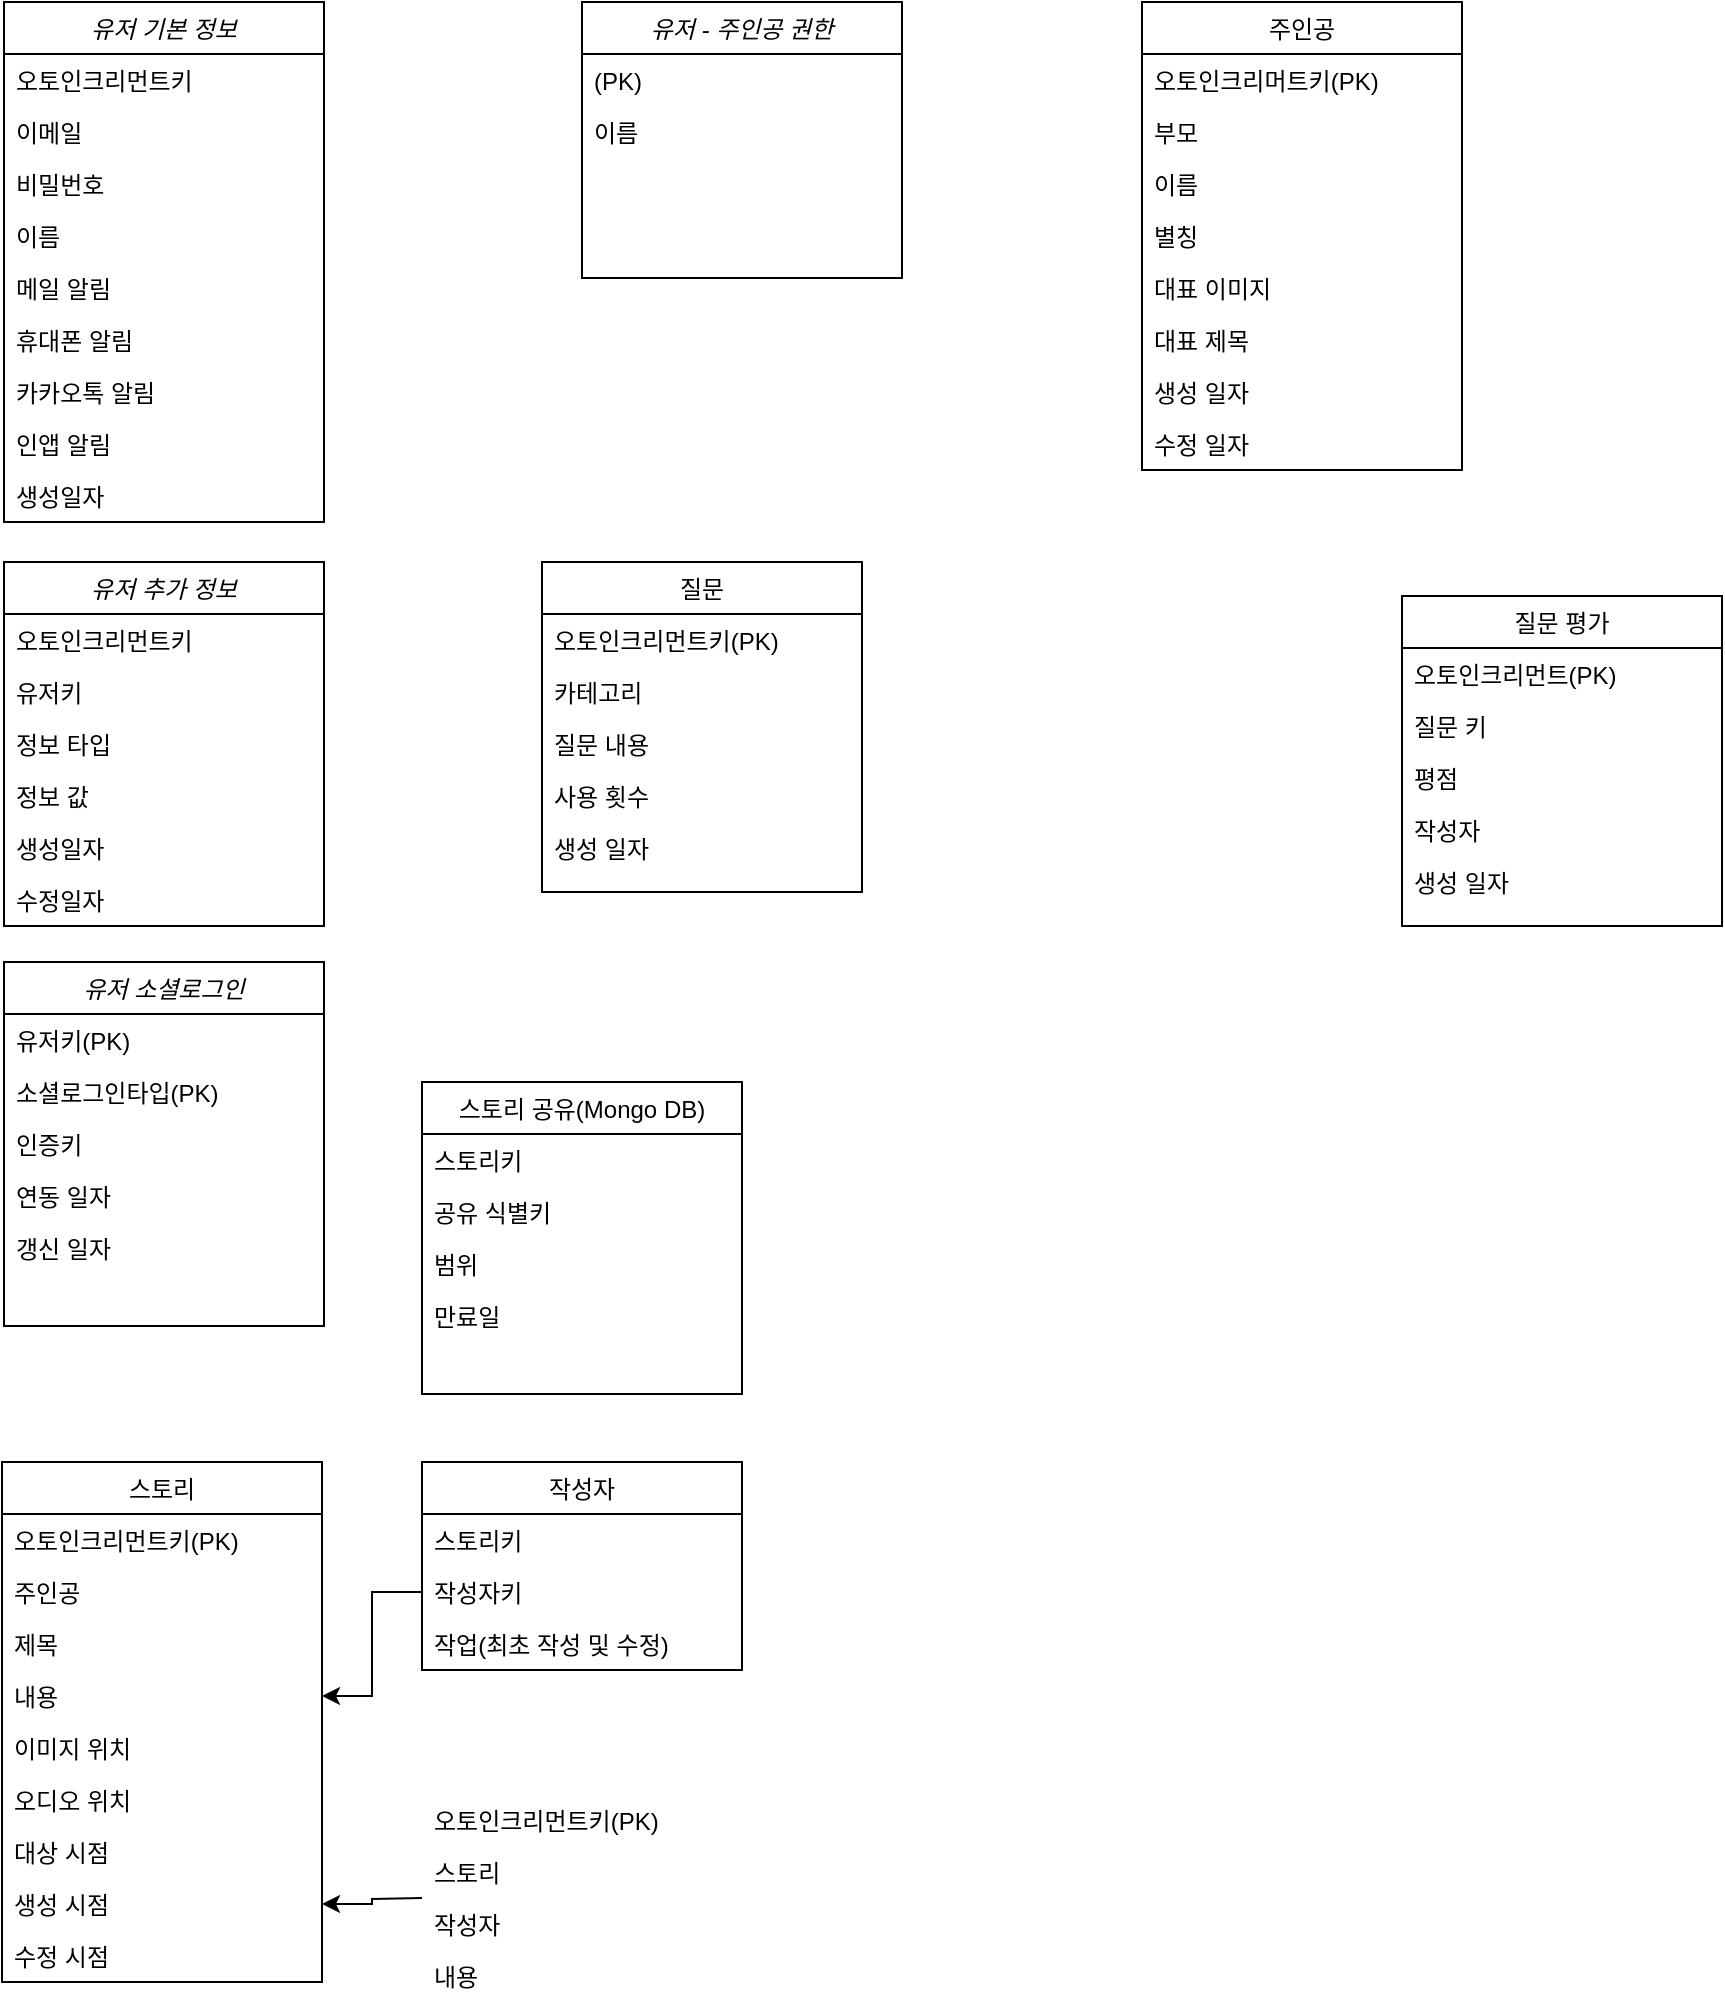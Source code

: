 <mxfile version="15.3.8" type="github">
  <diagram id="zCuhps9d2ydYR9ICXhhv" name="Page-1">
    <mxGraphModel dx="2066" dy="1069" grid="1" gridSize="10" guides="1" tooltips="1" connect="1" arrows="1" fold="1" page="1" pageScale="1" pageWidth="827" pageHeight="1169" math="0" shadow="0">
      <root>
        <mxCell id="0" />
        <mxCell id="1" parent="0" />
        <mxCell id="x-CuOC5TxTOFJ6LYRY21-1" value="유저 기본 정보" style="swimlane;fontStyle=2;align=center;verticalAlign=top;childLayout=stackLayout;horizontal=1;startSize=26;horizontalStack=0;resizeParent=1;resizeLast=0;collapsible=1;marginBottom=0;rounded=0;shadow=0;strokeWidth=1;" parent="1" vertex="1">
          <mxGeometry x="71" y="80" width="160" height="260" as="geometry">
            <mxRectangle x="230" y="140" width="160" height="26" as="alternateBounds" />
          </mxGeometry>
        </mxCell>
        <mxCell id="x-CuOC5TxTOFJ6LYRY21-2" value="오토인크리먼트키" style="text;align=left;verticalAlign=top;spacingLeft=4;spacingRight=4;overflow=hidden;rotatable=0;points=[[0,0.5],[1,0.5]];portConstraint=eastwest;rounded=0;shadow=0;html=0;" parent="x-CuOC5TxTOFJ6LYRY21-1" vertex="1">
          <mxGeometry y="26" width="160" height="26" as="geometry" />
        </mxCell>
        <mxCell id="x-CuOC5TxTOFJ6LYRY21-3" value="이메일" style="text;align=left;verticalAlign=top;spacingLeft=4;spacingRight=4;overflow=hidden;rotatable=0;points=[[0,0.5],[1,0.5]];portConstraint=eastwest;rounded=0;shadow=0;html=0;" parent="x-CuOC5TxTOFJ6LYRY21-1" vertex="1">
          <mxGeometry y="52" width="160" height="26" as="geometry" />
        </mxCell>
        <mxCell id="x-CuOC5TxTOFJ6LYRY21-4" value="비밀번호" style="text;align=left;verticalAlign=top;spacingLeft=4;spacingRight=4;overflow=hidden;rotatable=0;points=[[0,0.5],[1,0.5]];portConstraint=eastwest;rounded=0;shadow=0;html=0;" parent="x-CuOC5TxTOFJ6LYRY21-1" vertex="1">
          <mxGeometry y="78" width="160" height="26" as="geometry" />
        </mxCell>
        <mxCell id="x-CuOC5TxTOFJ6LYRY21-5" value="이름" style="text;align=left;verticalAlign=top;spacingLeft=4;spacingRight=4;overflow=hidden;rotatable=0;points=[[0,0.5],[1,0.5]];portConstraint=eastwest;rounded=0;shadow=0;html=0;" parent="x-CuOC5TxTOFJ6LYRY21-1" vertex="1">
          <mxGeometry y="104" width="160" height="26" as="geometry" />
        </mxCell>
        <mxCell id="x-CuOC5TxTOFJ6LYRY21-6" value="메일 알림" style="text;align=left;verticalAlign=top;spacingLeft=4;spacingRight=4;overflow=hidden;rotatable=0;points=[[0,0.5],[1,0.5]];portConstraint=eastwest;rounded=0;shadow=0;html=0;" parent="x-CuOC5TxTOFJ6LYRY21-1" vertex="1">
          <mxGeometry y="130" width="160" height="26" as="geometry" />
        </mxCell>
        <mxCell id="x-CuOC5TxTOFJ6LYRY21-7" value="휴대폰 알림" style="text;align=left;verticalAlign=top;spacingLeft=4;spacingRight=4;overflow=hidden;rotatable=0;points=[[0,0.5],[1,0.5]];portConstraint=eastwest;rounded=0;shadow=0;html=0;" parent="x-CuOC5TxTOFJ6LYRY21-1" vertex="1">
          <mxGeometry y="156" width="160" height="26" as="geometry" />
        </mxCell>
        <mxCell id="x-CuOC5TxTOFJ6LYRY21-8" value="카카오톡 알림" style="text;align=left;verticalAlign=top;spacingLeft=4;spacingRight=4;overflow=hidden;rotatable=0;points=[[0,0.5],[1,0.5]];portConstraint=eastwest;rounded=0;shadow=0;html=0;" parent="x-CuOC5TxTOFJ6LYRY21-1" vertex="1">
          <mxGeometry y="182" width="160" height="26" as="geometry" />
        </mxCell>
        <mxCell id="x-CuOC5TxTOFJ6LYRY21-9" value="인앱 알림" style="text;align=left;verticalAlign=top;spacingLeft=4;spacingRight=4;overflow=hidden;rotatable=0;points=[[0,0.5],[1,0.5]];portConstraint=eastwest;rounded=0;shadow=0;html=0;" parent="x-CuOC5TxTOFJ6LYRY21-1" vertex="1">
          <mxGeometry y="208" width="160" height="26" as="geometry" />
        </mxCell>
        <mxCell id="x-CuOC5TxTOFJ6LYRY21-10" value="생성일자" style="text;align=left;verticalAlign=top;spacingLeft=4;spacingRight=4;overflow=hidden;rotatable=0;points=[[0,0.5],[1,0.5]];portConstraint=eastwest;rounded=0;shadow=0;html=0;" parent="x-CuOC5TxTOFJ6LYRY21-1" vertex="1">
          <mxGeometry y="234" width="160" height="26" as="geometry" />
        </mxCell>
        <mxCell id="x-CuOC5TxTOFJ6LYRY21-11" value="스토리" style="swimlane;fontStyle=0;align=center;verticalAlign=top;childLayout=stackLayout;horizontal=1;startSize=26;horizontalStack=0;resizeParent=1;resizeLast=0;collapsible=1;marginBottom=0;rounded=0;shadow=0;strokeWidth=1;" parent="1" vertex="1">
          <mxGeometry x="70" y="810" width="160" height="260" as="geometry">
            <mxRectangle x="130" y="380" width="160" height="26" as="alternateBounds" />
          </mxGeometry>
        </mxCell>
        <mxCell id="x-CuOC5TxTOFJ6LYRY21-12" value="오토인크리먼트키(PK)" style="text;align=left;verticalAlign=top;spacingLeft=4;spacingRight=4;overflow=hidden;rotatable=0;points=[[0,0.5],[1,0.5]];portConstraint=eastwest;" parent="x-CuOC5TxTOFJ6LYRY21-11" vertex="1">
          <mxGeometry y="26" width="160" height="26" as="geometry" />
        </mxCell>
        <mxCell id="x-CuOC5TxTOFJ6LYRY21-13" value="주인공" style="text;align=left;verticalAlign=top;spacingLeft=4;spacingRight=4;overflow=hidden;rotatable=0;points=[[0,0.5],[1,0.5]];portConstraint=eastwest;" parent="x-CuOC5TxTOFJ6LYRY21-11" vertex="1">
          <mxGeometry y="52" width="160" height="26" as="geometry" />
        </mxCell>
        <mxCell id="x-CuOC5TxTOFJ6LYRY21-14" value="제목" style="text;align=left;verticalAlign=top;spacingLeft=4;spacingRight=4;overflow=hidden;rotatable=0;points=[[0,0.5],[1,0.5]];portConstraint=eastwest;" parent="x-CuOC5TxTOFJ6LYRY21-11" vertex="1">
          <mxGeometry y="78" width="160" height="26" as="geometry" />
        </mxCell>
        <mxCell id="x-CuOC5TxTOFJ6LYRY21-15" value="내용" style="text;align=left;verticalAlign=top;spacingLeft=4;spacingRight=4;overflow=hidden;rotatable=0;points=[[0,0.5],[1,0.5]];portConstraint=eastwest;" parent="x-CuOC5TxTOFJ6LYRY21-11" vertex="1">
          <mxGeometry y="104" width="160" height="26" as="geometry" />
        </mxCell>
        <mxCell id="x-CuOC5TxTOFJ6LYRY21-16" value="이미지 위치" style="text;align=left;verticalAlign=top;spacingLeft=4;spacingRight=4;overflow=hidden;rotatable=0;points=[[0,0.5],[1,0.5]];portConstraint=eastwest;" parent="x-CuOC5TxTOFJ6LYRY21-11" vertex="1">
          <mxGeometry y="130" width="160" height="26" as="geometry" />
        </mxCell>
        <mxCell id="x-CuOC5TxTOFJ6LYRY21-17" value="오디오 위치" style="text;align=left;verticalAlign=top;spacingLeft=4;spacingRight=4;overflow=hidden;rotatable=0;points=[[0,0.5],[1,0.5]];portConstraint=eastwest;" parent="x-CuOC5TxTOFJ6LYRY21-11" vertex="1">
          <mxGeometry y="156" width="160" height="26" as="geometry" />
        </mxCell>
        <mxCell id="x-CuOC5TxTOFJ6LYRY21-18" value="대상 시점" style="text;align=left;verticalAlign=top;spacingLeft=4;spacingRight=4;overflow=hidden;rotatable=0;points=[[0,0.5],[1,0.5]];portConstraint=eastwest;" parent="x-CuOC5TxTOFJ6LYRY21-11" vertex="1">
          <mxGeometry y="182" width="160" height="26" as="geometry" />
        </mxCell>
        <mxCell id="x-CuOC5TxTOFJ6LYRY21-19" value="생성 시점" style="text;align=left;verticalAlign=top;spacingLeft=4;spacingRight=4;overflow=hidden;rotatable=0;points=[[0,0.5],[1,0.5]];portConstraint=eastwest;" parent="x-CuOC5TxTOFJ6LYRY21-11" vertex="1">
          <mxGeometry y="208" width="160" height="26" as="geometry" />
        </mxCell>
        <mxCell id="x-CuOC5TxTOFJ6LYRY21-20" value="수정 시점" style="text;align=left;verticalAlign=top;spacingLeft=4;spacingRight=4;overflow=hidden;rotatable=0;points=[[0,0.5],[1,0.5]];portConstraint=eastwest;" parent="x-CuOC5TxTOFJ6LYRY21-11" vertex="1">
          <mxGeometry y="234" width="160" height="26" as="geometry" />
        </mxCell>
        <mxCell id="x-CuOC5TxTOFJ6LYRY21-21" value="작성자" style="swimlane;fontStyle=0;align=center;verticalAlign=top;childLayout=stackLayout;horizontal=1;startSize=26;horizontalStack=0;resizeParent=1;resizeLast=0;collapsible=1;marginBottom=0;rounded=0;shadow=0;strokeWidth=1;" parent="1" vertex="1">
          <mxGeometry x="280" y="810" width="160" height="104" as="geometry">
            <mxRectangle x="340" y="380" width="170" height="26" as="alternateBounds" />
          </mxGeometry>
        </mxCell>
        <mxCell id="x-CuOC5TxTOFJ6LYRY21-22" value="스토리키" style="text;align=left;verticalAlign=top;spacingLeft=4;spacingRight=4;overflow=hidden;rotatable=0;points=[[0,0.5],[1,0.5]];portConstraint=eastwest;" parent="x-CuOC5TxTOFJ6LYRY21-21" vertex="1">
          <mxGeometry y="26" width="160" height="26" as="geometry" />
        </mxCell>
        <mxCell id="x-CuOC5TxTOFJ6LYRY21-23" value="작성자키" style="text;align=left;verticalAlign=top;spacingLeft=4;spacingRight=4;overflow=hidden;rotatable=0;points=[[0,0.5],[1,0.5]];portConstraint=eastwest;" parent="x-CuOC5TxTOFJ6LYRY21-21" vertex="1">
          <mxGeometry y="52" width="160" height="26" as="geometry" />
        </mxCell>
        <mxCell id="x-CuOC5TxTOFJ6LYRY21-24" value="작업(최초 작성 및 수정)" style="text;align=left;verticalAlign=top;spacingLeft=4;spacingRight=4;overflow=hidden;rotatable=0;points=[[0,0.5],[1,0.5]];portConstraint=eastwest;" parent="x-CuOC5TxTOFJ6LYRY21-21" vertex="1">
          <mxGeometry y="78" width="160" height="26" as="geometry" />
        </mxCell>
        <mxCell id="x-CuOC5TxTOFJ6LYRY21-25" value="주인공" style="swimlane;fontStyle=0;align=center;verticalAlign=top;childLayout=stackLayout;horizontal=1;startSize=26;horizontalStack=0;resizeParent=1;resizeLast=0;collapsible=1;marginBottom=0;rounded=0;shadow=0;strokeWidth=1;" parent="1" vertex="1">
          <mxGeometry x="640" y="80" width="160" height="234" as="geometry">
            <mxRectangle x="550" y="140" width="160" height="26" as="alternateBounds" />
          </mxGeometry>
        </mxCell>
        <mxCell id="x-CuOC5TxTOFJ6LYRY21-26" value="오토인크리머트키(PK)" style="text;align=left;verticalAlign=top;spacingLeft=4;spacingRight=4;overflow=hidden;rotatable=0;points=[[0,0.5],[1,0.5]];portConstraint=eastwest;" parent="x-CuOC5TxTOFJ6LYRY21-25" vertex="1">
          <mxGeometry y="26" width="160" height="26" as="geometry" />
        </mxCell>
        <mxCell id="x-CuOC5TxTOFJ6LYRY21-27" value="부모" style="text;align=left;verticalAlign=top;spacingLeft=4;spacingRight=4;overflow=hidden;rotatable=0;points=[[0,0.5],[1,0.5]];portConstraint=eastwest;rounded=0;shadow=0;html=0;" parent="x-CuOC5TxTOFJ6LYRY21-25" vertex="1">
          <mxGeometry y="52" width="160" height="26" as="geometry" />
        </mxCell>
        <mxCell id="x-CuOC5TxTOFJ6LYRY21-28" value="이름" style="text;align=left;verticalAlign=top;spacingLeft=4;spacingRight=4;overflow=hidden;rotatable=0;points=[[0,0.5],[1,0.5]];portConstraint=eastwest;rounded=0;shadow=0;html=0;" parent="x-CuOC5TxTOFJ6LYRY21-25" vertex="1">
          <mxGeometry y="78" width="160" height="26" as="geometry" />
        </mxCell>
        <mxCell id="x-CuOC5TxTOFJ6LYRY21-29" value="별칭" style="text;align=left;verticalAlign=top;spacingLeft=4;spacingRight=4;overflow=hidden;rotatable=0;points=[[0,0.5],[1,0.5]];portConstraint=eastwest;rounded=0;shadow=0;html=0;" parent="x-CuOC5TxTOFJ6LYRY21-25" vertex="1">
          <mxGeometry y="104" width="160" height="26" as="geometry" />
        </mxCell>
        <mxCell id="x-CuOC5TxTOFJ6LYRY21-30" value="대표 이미지" style="text;align=left;verticalAlign=top;spacingLeft=4;spacingRight=4;overflow=hidden;rotatable=0;points=[[0,0.5],[1,0.5]];portConstraint=eastwest;rounded=0;shadow=0;html=0;" parent="x-CuOC5TxTOFJ6LYRY21-25" vertex="1">
          <mxGeometry y="130" width="160" height="26" as="geometry" />
        </mxCell>
        <mxCell id="x-CuOC5TxTOFJ6LYRY21-31" value="대표 제목" style="text;align=left;verticalAlign=top;spacingLeft=4;spacingRight=4;overflow=hidden;rotatable=0;points=[[0,0.5],[1,0.5]];portConstraint=eastwest;rounded=0;shadow=0;html=0;" parent="x-CuOC5TxTOFJ6LYRY21-25" vertex="1">
          <mxGeometry y="156" width="160" height="26" as="geometry" />
        </mxCell>
        <mxCell id="x-CuOC5TxTOFJ6LYRY21-32" value="생성 일자" style="text;align=left;verticalAlign=top;spacingLeft=4;spacingRight=4;overflow=hidden;rotatable=0;points=[[0,0.5],[1,0.5]];portConstraint=eastwest;rounded=0;shadow=0;html=0;" parent="x-CuOC5TxTOFJ6LYRY21-25" vertex="1">
          <mxGeometry y="182" width="160" height="26" as="geometry" />
        </mxCell>
        <mxCell id="x-CuOC5TxTOFJ6LYRY21-33" value="수정 일자" style="text;align=left;verticalAlign=top;spacingLeft=4;spacingRight=4;overflow=hidden;rotatable=0;points=[[0,0.5],[1,0.5]];portConstraint=eastwest;" parent="x-CuOC5TxTOFJ6LYRY21-25" vertex="1">
          <mxGeometry y="208" width="160" height="26" as="geometry" />
        </mxCell>
        <mxCell id="x-CuOC5TxTOFJ6LYRY21-34" value="유저 - 주인공 권한" style="swimlane;fontStyle=2;align=center;verticalAlign=top;childLayout=stackLayout;horizontal=1;startSize=26;horizontalStack=0;resizeParent=1;resizeLast=0;collapsible=1;marginBottom=0;rounded=0;shadow=0;strokeWidth=1;" parent="1" vertex="1">
          <mxGeometry x="360" y="80" width="160" height="138" as="geometry">
            <mxRectangle x="230" y="140" width="160" height="26" as="alternateBounds" />
          </mxGeometry>
        </mxCell>
        <mxCell id="x-CuOC5TxTOFJ6LYRY21-35" value="(PK)" style="text;align=left;verticalAlign=top;spacingLeft=4;spacingRight=4;overflow=hidden;rotatable=0;points=[[0,0.5],[1,0.5]];portConstraint=eastwest;rounded=0;shadow=0;html=0;" parent="x-CuOC5TxTOFJ6LYRY21-34" vertex="1">
          <mxGeometry y="26" width="160" height="26" as="geometry" />
        </mxCell>
        <mxCell id="x-CuOC5TxTOFJ6LYRY21-36" value="이름" style="text;align=left;verticalAlign=top;spacingLeft=4;spacingRight=4;overflow=hidden;rotatable=0;points=[[0,0.5],[1,0.5]];portConstraint=eastwest;rounded=0;shadow=0;html=0;" parent="x-CuOC5TxTOFJ6LYRY21-34" vertex="1">
          <mxGeometry y="52" width="160" height="26" as="geometry" />
        </mxCell>
        <mxCell id="x-CuOC5TxTOFJ6LYRY21-37" value="" style="edgeStyle=orthogonalEdgeStyle;rounded=0;orthogonalLoop=1;jettySize=auto;html=1;" parent="1" target="x-CuOC5TxTOFJ6LYRY21-19" edge="1">
          <mxGeometry relative="1" as="geometry">
            <mxPoint x="280" y="1028" as="sourcePoint" />
          </mxGeometry>
        </mxCell>
        <mxCell id="x-CuOC5TxTOFJ6LYRY21-38" value="오토인크리먼트키(PK)" style="text;align=left;verticalAlign=top;spacingLeft=4;spacingRight=4;overflow=hidden;rotatable=0;points=[[0,0.5],[1,0.5]];portConstraint=eastwest;" parent="1" vertex="1">
          <mxGeometry x="280" y="976" width="160" height="26" as="geometry" />
        </mxCell>
        <mxCell id="x-CuOC5TxTOFJ6LYRY21-39" value="스토리" style="text;align=left;verticalAlign=top;spacingLeft=4;spacingRight=4;overflow=hidden;rotatable=0;points=[[0,0.5],[1,0.5]];portConstraint=eastwest;" parent="1" vertex="1">
          <mxGeometry x="280" y="1002" width="160" height="26" as="geometry" />
        </mxCell>
        <mxCell id="x-CuOC5TxTOFJ6LYRY21-40" value="작성자" style="text;align=left;verticalAlign=top;spacingLeft=4;spacingRight=4;overflow=hidden;rotatable=0;points=[[0,0.5],[1,0.5]];portConstraint=eastwest;" parent="1" vertex="1">
          <mxGeometry x="280" y="1028" width="160" height="26" as="geometry" />
        </mxCell>
        <mxCell id="x-CuOC5TxTOFJ6LYRY21-41" value="내용" style="text;align=left;verticalAlign=top;spacingLeft=4;spacingRight=4;overflow=hidden;rotatable=0;points=[[0,0.5],[1,0.5]];portConstraint=eastwest;" parent="1" vertex="1">
          <mxGeometry x="280" y="1054" width="160" height="26" as="geometry" />
        </mxCell>
        <mxCell id="x-CuOC5TxTOFJ6LYRY21-42" value="" style="edgeStyle=orthogonalEdgeStyle;rounded=0;orthogonalLoop=1;jettySize=auto;html=1;" parent="1" source="x-CuOC5TxTOFJ6LYRY21-23" target="x-CuOC5TxTOFJ6LYRY21-15" edge="1">
          <mxGeometry relative="1" as="geometry" />
        </mxCell>
        <mxCell id="x-CuOC5TxTOFJ6LYRY21-43" value="유저 추가 정보" style="swimlane;fontStyle=2;align=center;verticalAlign=top;childLayout=stackLayout;horizontal=1;startSize=26;horizontalStack=0;resizeParent=1;resizeLast=0;collapsible=1;marginBottom=0;rounded=0;shadow=0;strokeWidth=1;" parent="1" vertex="1">
          <mxGeometry x="71" y="360" width="160" height="182" as="geometry">
            <mxRectangle x="230" y="140" width="160" height="26" as="alternateBounds" />
          </mxGeometry>
        </mxCell>
        <mxCell id="x-CuOC5TxTOFJ6LYRY21-44" value="오토인크리먼트키" style="text;align=left;verticalAlign=top;spacingLeft=4;spacingRight=4;overflow=hidden;rotatable=0;points=[[0,0.5],[1,0.5]];portConstraint=eastwest;rounded=0;shadow=0;html=0;" parent="x-CuOC5TxTOFJ6LYRY21-43" vertex="1">
          <mxGeometry y="26" width="160" height="26" as="geometry" />
        </mxCell>
        <mxCell id="x-CuOC5TxTOFJ6LYRY21-45" value="유저키" style="text;align=left;verticalAlign=top;spacingLeft=4;spacingRight=4;overflow=hidden;rotatable=0;points=[[0,0.5],[1,0.5]];portConstraint=eastwest;rounded=0;shadow=0;html=0;" parent="x-CuOC5TxTOFJ6LYRY21-43" vertex="1">
          <mxGeometry y="52" width="160" height="26" as="geometry" />
        </mxCell>
        <mxCell id="x-CuOC5TxTOFJ6LYRY21-46" value="정보 타입" style="text;align=left;verticalAlign=top;spacingLeft=4;spacingRight=4;overflow=hidden;rotatable=0;points=[[0,0.5],[1,0.5]];portConstraint=eastwest;rounded=0;shadow=0;html=0;" parent="x-CuOC5TxTOFJ6LYRY21-43" vertex="1">
          <mxGeometry y="78" width="160" height="26" as="geometry" />
        </mxCell>
        <mxCell id="x-CuOC5TxTOFJ6LYRY21-47" value="정보 값" style="text;align=left;verticalAlign=top;spacingLeft=4;spacingRight=4;overflow=hidden;rotatable=0;points=[[0,0.5],[1,0.5]];portConstraint=eastwest;rounded=0;shadow=0;html=0;" parent="x-CuOC5TxTOFJ6LYRY21-43" vertex="1">
          <mxGeometry y="104" width="160" height="26" as="geometry" />
        </mxCell>
        <mxCell id="x-CuOC5TxTOFJ6LYRY21-48" value="생성일자" style="text;align=left;verticalAlign=top;spacingLeft=4;spacingRight=4;overflow=hidden;rotatable=0;points=[[0,0.5],[1,0.5]];portConstraint=eastwest;rounded=0;shadow=0;html=0;" parent="x-CuOC5TxTOFJ6LYRY21-43" vertex="1">
          <mxGeometry y="130" width="160" height="26" as="geometry" />
        </mxCell>
        <mxCell id="x-CuOC5TxTOFJ6LYRY21-49" value="수정일자" style="text;align=left;verticalAlign=top;spacingLeft=4;spacingRight=4;overflow=hidden;rotatable=0;points=[[0,0.5],[1,0.5]];portConstraint=eastwest;rounded=0;shadow=0;html=0;" parent="x-CuOC5TxTOFJ6LYRY21-43" vertex="1">
          <mxGeometry y="156" width="160" height="26" as="geometry" />
        </mxCell>
        <mxCell id="x-CuOC5TxTOFJ6LYRY21-50" value="질문" style="swimlane;fontStyle=0;align=center;verticalAlign=top;childLayout=stackLayout;horizontal=1;startSize=26;horizontalStack=0;resizeParent=1;resizeLast=0;collapsible=1;marginBottom=0;rounded=0;shadow=0;strokeWidth=1;" parent="1" vertex="1">
          <mxGeometry x="340" y="360" width="160" height="165" as="geometry">
            <mxRectangle x="130" y="380" width="160" height="26" as="alternateBounds" />
          </mxGeometry>
        </mxCell>
        <mxCell id="x-CuOC5TxTOFJ6LYRY21-51" value="오토인크리먼트키(PK)" style="text;align=left;verticalAlign=top;spacingLeft=4;spacingRight=4;overflow=hidden;rotatable=0;points=[[0,0.5],[1,0.5]];portConstraint=eastwest;" parent="x-CuOC5TxTOFJ6LYRY21-50" vertex="1">
          <mxGeometry y="26" width="160" height="26" as="geometry" />
        </mxCell>
        <mxCell id="x-CuOC5TxTOFJ6LYRY21-52" value="카테고리" style="text;align=left;verticalAlign=top;spacingLeft=4;spacingRight=4;overflow=hidden;rotatable=0;points=[[0,0.5],[1,0.5]];portConstraint=eastwest;" parent="x-CuOC5TxTOFJ6LYRY21-50" vertex="1">
          <mxGeometry y="52" width="160" height="26" as="geometry" />
        </mxCell>
        <mxCell id="x-CuOC5TxTOFJ6LYRY21-53" value="질문 내용" style="text;align=left;verticalAlign=top;spacingLeft=4;spacingRight=4;overflow=hidden;rotatable=0;points=[[0,0.5],[1,0.5]];portConstraint=eastwest;" parent="x-CuOC5TxTOFJ6LYRY21-50" vertex="1">
          <mxGeometry y="78" width="160" height="26" as="geometry" />
        </mxCell>
        <mxCell id="x-CuOC5TxTOFJ6LYRY21-54" value="사용 횟수" style="text;align=left;verticalAlign=top;spacingLeft=4;spacingRight=4;overflow=hidden;rotatable=0;points=[[0,0.5],[1,0.5]];portConstraint=eastwest;" parent="x-CuOC5TxTOFJ6LYRY21-50" vertex="1">
          <mxGeometry y="104" width="160" height="26" as="geometry" />
        </mxCell>
        <mxCell id="x-CuOC5TxTOFJ6LYRY21-55" value="생성 일자" style="text;align=left;verticalAlign=top;spacingLeft=4;spacingRight=4;overflow=hidden;rotatable=0;points=[[0,0.5],[1,0.5]];portConstraint=eastwest;" parent="x-CuOC5TxTOFJ6LYRY21-50" vertex="1">
          <mxGeometry y="130" width="160" height="26" as="geometry" />
        </mxCell>
        <mxCell id="x-CuOC5TxTOFJ6LYRY21-56" value="질문 평가" style="swimlane;fontStyle=0;align=center;verticalAlign=top;childLayout=stackLayout;horizontal=1;startSize=26;horizontalStack=0;resizeParent=1;resizeLast=0;collapsible=1;marginBottom=0;rounded=0;shadow=0;strokeWidth=1;" parent="1" vertex="1">
          <mxGeometry x="770" y="377" width="160" height="165" as="geometry">
            <mxRectangle x="130" y="380" width="160" height="26" as="alternateBounds" />
          </mxGeometry>
        </mxCell>
        <mxCell id="x-CuOC5TxTOFJ6LYRY21-57" value="오토인크리먼트(PK)" style="text;align=left;verticalAlign=top;spacingLeft=4;spacingRight=4;overflow=hidden;rotatable=0;points=[[0,0.5],[1,0.5]];portConstraint=eastwest;" parent="x-CuOC5TxTOFJ6LYRY21-56" vertex="1">
          <mxGeometry y="26" width="160" height="26" as="geometry" />
        </mxCell>
        <mxCell id="x-CuOC5TxTOFJ6LYRY21-58" value="질문 키" style="text;align=left;verticalAlign=top;spacingLeft=4;spacingRight=4;overflow=hidden;rotatable=0;points=[[0,0.5],[1,0.5]];portConstraint=eastwest;" parent="x-CuOC5TxTOFJ6LYRY21-56" vertex="1">
          <mxGeometry y="52" width="160" height="26" as="geometry" />
        </mxCell>
        <mxCell id="x-CuOC5TxTOFJ6LYRY21-59" value="평점" style="text;align=left;verticalAlign=top;spacingLeft=4;spacingRight=4;overflow=hidden;rotatable=0;points=[[0,0.5],[1,0.5]];portConstraint=eastwest;" parent="x-CuOC5TxTOFJ6LYRY21-56" vertex="1">
          <mxGeometry y="78" width="160" height="26" as="geometry" />
        </mxCell>
        <mxCell id="x-CuOC5TxTOFJ6LYRY21-60" value="작성자" style="text;align=left;verticalAlign=top;spacingLeft=4;spacingRight=4;overflow=hidden;rotatable=0;points=[[0,0.5],[1,0.5]];portConstraint=eastwest;" parent="x-CuOC5TxTOFJ6LYRY21-56" vertex="1">
          <mxGeometry y="104" width="160" height="26" as="geometry" />
        </mxCell>
        <mxCell id="x-CuOC5TxTOFJ6LYRY21-61" value="생성 일자" style="text;align=left;verticalAlign=top;spacingLeft=4;spacingRight=4;overflow=hidden;rotatable=0;points=[[0,0.5],[1,0.5]];portConstraint=eastwest;" parent="x-CuOC5TxTOFJ6LYRY21-56" vertex="1">
          <mxGeometry y="130" width="160" height="26" as="geometry" />
        </mxCell>
        <mxCell id="x-CuOC5TxTOFJ6LYRY21-62" value="유저 소셜로그인" style="swimlane;fontStyle=2;align=center;verticalAlign=top;childLayout=stackLayout;horizontal=1;startSize=26;horizontalStack=0;resizeParent=1;resizeLast=0;collapsible=1;marginBottom=0;rounded=0;shadow=0;strokeWidth=1;" parent="1" vertex="1">
          <mxGeometry x="71" y="560" width="160" height="182" as="geometry">
            <mxRectangle x="230" y="140" width="160" height="26" as="alternateBounds" />
          </mxGeometry>
        </mxCell>
        <mxCell id="x-CuOC5TxTOFJ6LYRY21-63" value="유저키(PK)" style="text;align=left;verticalAlign=top;spacingLeft=4;spacingRight=4;overflow=hidden;rotatable=0;points=[[0,0.5],[1,0.5]];portConstraint=eastwest;rounded=0;shadow=0;html=0;" parent="x-CuOC5TxTOFJ6LYRY21-62" vertex="1">
          <mxGeometry y="26" width="160" height="26" as="geometry" />
        </mxCell>
        <mxCell id="x-CuOC5TxTOFJ6LYRY21-64" value="소셜로그인타입(PK)" style="text;align=left;verticalAlign=top;spacingLeft=4;spacingRight=4;overflow=hidden;rotatable=0;points=[[0,0.5],[1,0.5]];portConstraint=eastwest;rounded=0;shadow=0;html=0;" parent="x-CuOC5TxTOFJ6LYRY21-62" vertex="1">
          <mxGeometry y="52" width="160" height="26" as="geometry" />
        </mxCell>
        <mxCell id="x-CuOC5TxTOFJ6LYRY21-65" value="인증키" style="text;align=left;verticalAlign=top;spacingLeft=4;spacingRight=4;overflow=hidden;rotatable=0;points=[[0,0.5],[1,0.5]];portConstraint=eastwest;rounded=0;shadow=0;html=0;" parent="x-CuOC5TxTOFJ6LYRY21-62" vertex="1">
          <mxGeometry y="78" width="160" height="26" as="geometry" />
        </mxCell>
        <mxCell id="x-CuOC5TxTOFJ6LYRY21-66" value="연동 일자" style="text;align=left;verticalAlign=top;spacingLeft=4;spacingRight=4;overflow=hidden;rotatable=0;points=[[0,0.5],[1,0.5]];portConstraint=eastwest;rounded=0;shadow=0;html=0;" parent="x-CuOC5TxTOFJ6LYRY21-62" vertex="1">
          <mxGeometry y="104" width="160" height="26" as="geometry" />
        </mxCell>
        <mxCell id="x-CuOC5TxTOFJ6LYRY21-67" value="갱신 일자" style="text;align=left;verticalAlign=top;spacingLeft=4;spacingRight=4;overflow=hidden;rotatable=0;points=[[0,0.5],[1,0.5]];portConstraint=eastwest;rounded=0;shadow=0;html=0;" parent="x-CuOC5TxTOFJ6LYRY21-62" vertex="1">
          <mxGeometry y="130" width="160" height="26" as="geometry" />
        </mxCell>
        <mxCell id="x-CuOC5TxTOFJ6LYRY21-68" value="스토리 공유(Mongo DB)" style="swimlane;fontStyle=0;align=center;verticalAlign=top;childLayout=stackLayout;horizontal=1;startSize=26;horizontalStack=0;resizeParent=1;resizeLast=0;collapsible=1;marginBottom=0;rounded=0;shadow=0;strokeWidth=1;" parent="1" vertex="1">
          <mxGeometry x="280" y="620" width="160" height="156" as="geometry">
            <mxRectangle x="340" y="380" width="170" height="26" as="alternateBounds" />
          </mxGeometry>
        </mxCell>
        <mxCell id="x-CuOC5TxTOFJ6LYRY21-69" value="스토리키" style="text;align=left;verticalAlign=top;spacingLeft=4;spacingRight=4;overflow=hidden;rotatable=0;points=[[0,0.5],[1,0.5]];portConstraint=eastwest;" parent="x-CuOC5TxTOFJ6LYRY21-68" vertex="1">
          <mxGeometry y="26" width="160" height="26" as="geometry" />
        </mxCell>
        <mxCell id="x-CuOC5TxTOFJ6LYRY21-70" value="공유 식별키" style="text;align=left;verticalAlign=top;spacingLeft=4;spacingRight=4;overflow=hidden;rotatable=0;points=[[0,0.5],[1,0.5]];portConstraint=eastwest;" parent="x-CuOC5TxTOFJ6LYRY21-68" vertex="1">
          <mxGeometry y="52" width="160" height="26" as="geometry" />
        </mxCell>
        <mxCell id="x-CuOC5TxTOFJ6LYRY21-71" value="범위" style="text;align=left;verticalAlign=top;spacingLeft=4;spacingRight=4;overflow=hidden;rotatable=0;points=[[0,0.5],[1,0.5]];portConstraint=eastwest;" parent="x-CuOC5TxTOFJ6LYRY21-68" vertex="1">
          <mxGeometry y="78" width="160" height="26" as="geometry" />
        </mxCell>
        <mxCell id="x-CuOC5TxTOFJ6LYRY21-72" value="만료일" style="text;align=left;verticalAlign=top;spacingLeft=4;spacingRight=4;overflow=hidden;rotatable=0;points=[[0,0.5],[1,0.5]];portConstraint=eastwest;" parent="x-CuOC5TxTOFJ6LYRY21-68" vertex="1">
          <mxGeometry y="104" width="160" height="26" as="geometry" />
        </mxCell>
      </root>
    </mxGraphModel>
  </diagram>
</mxfile>

